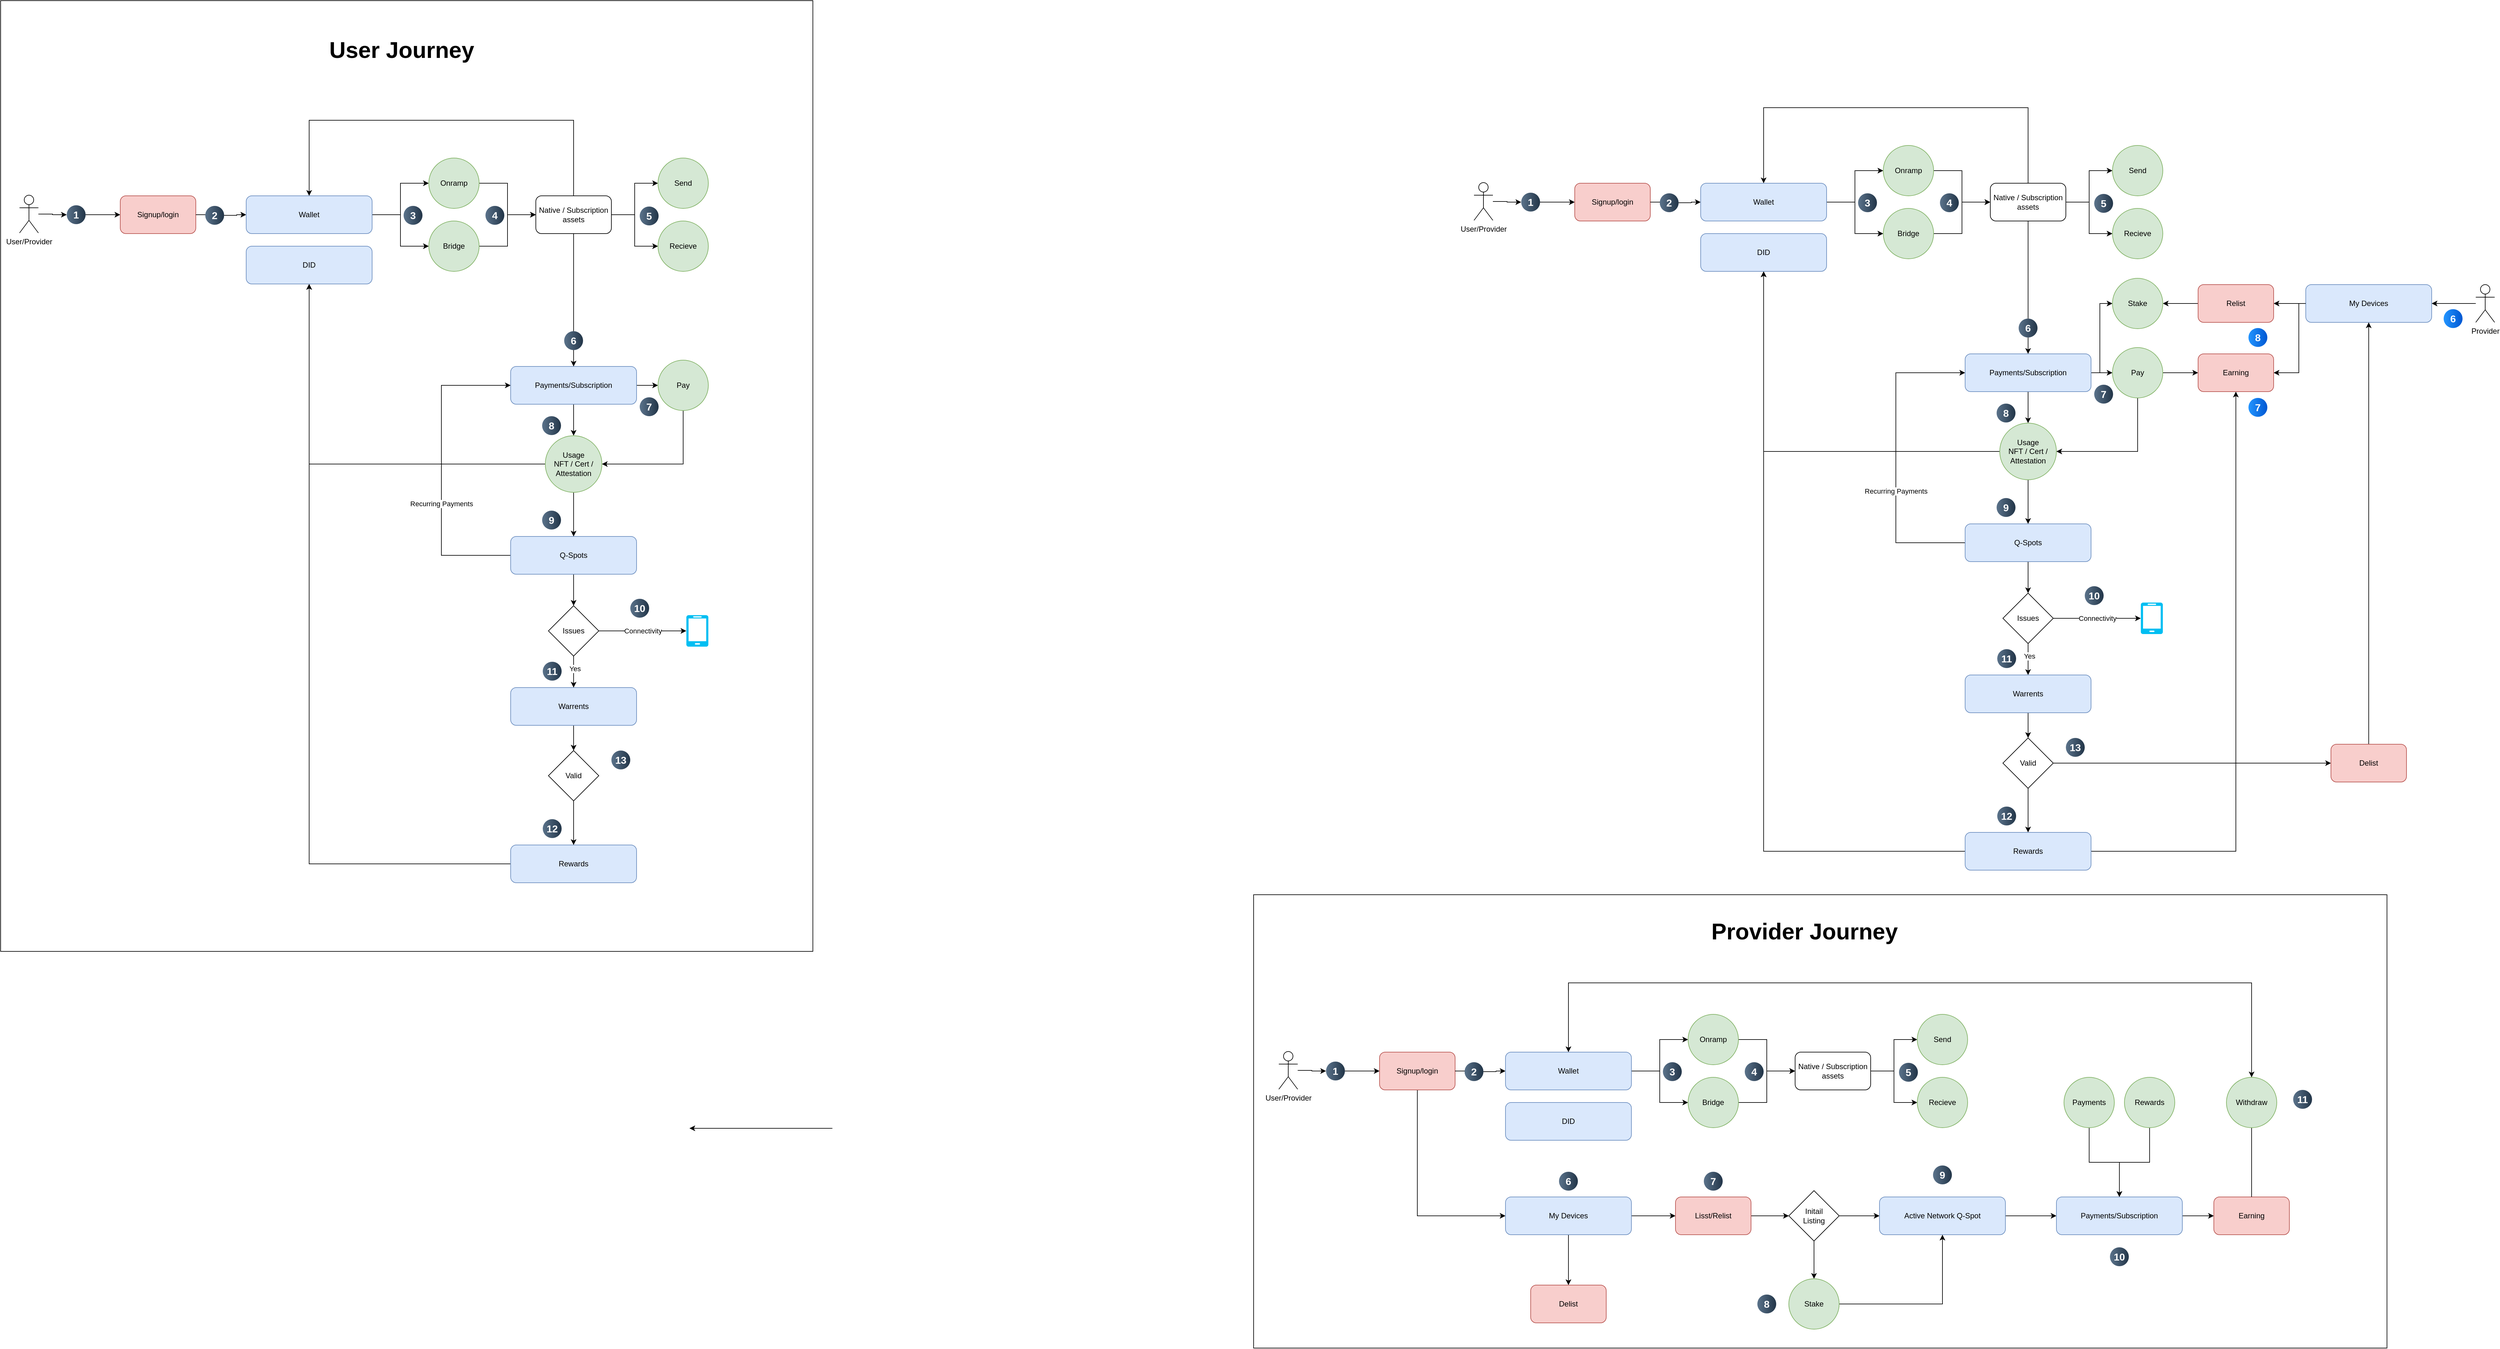 <mxfile version="26.0.2">
  <diagram name="Page-1" id="SBFZ99m77JHKjxJjiRP0">
    <mxGraphModel dx="4097" dy="1920" grid="1" gridSize="10" guides="1" tooltips="1" connect="1" arrows="1" fold="1" page="1" pageScale="1" pageWidth="850" pageHeight="1100" math="0" shadow="0">
      <root>
        <mxCell id="0" />
        <mxCell id="1" parent="0" />
        <mxCell id="8dTDUSrH829Y-WECvbkg-270" value="" style="rounded=0;whiteSpace=wrap;html=1;" vertex="1" parent="1">
          <mxGeometry x="1990" y="1430" width="1800" height="720" as="geometry" />
        </mxCell>
        <mxCell id="M_gnL3viA9wApIf26CQV-90" value="" style="rounded=0;whiteSpace=wrap;html=1;" parent="1" vertex="1">
          <mxGeometry y="10" width="1290" height="1510" as="geometry" />
        </mxCell>
        <mxCell id="M_gnL3viA9wApIf26CQV-3" value="" style="edgeStyle=orthogonalEdgeStyle;rounded=0;orthogonalLoop=1;jettySize=auto;html=1;" parent="1" source="M_gnL3viA9wApIf26CQV-69" target="M_gnL3viA9wApIf26CQV-2" edge="1">
          <mxGeometry relative="1" as="geometry" />
        </mxCell>
        <mxCell id="M_gnL3viA9wApIf26CQV-1" value="User/Provider" style="shape=umlActor;verticalLabelPosition=bottom;verticalAlign=top;html=1;outlineConnect=0;" parent="1" vertex="1">
          <mxGeometry x="30" y="319" width="30" height="60" as="geometry" />
        </mxCell>
        <mxCell id="M_gnL3viA9wApIf26CQV-9" value="" style="edgeStyle=orthogonalEdgeStyle;rounded=0;orthogonalLoop=1;jettySize=auto;html=1;" parent="1" source="M_gnL3viA9wApIf26CQV-71" target="M_gnL3viA9wApIf26CQV-4" edge="1">
          <mxGeometry relative="1" as="geometry" />
        </mxCell>
        <mxCell id="M_gnL3viA9wApIf26CQV-2" value="Signup/login" style="rounded=1;whiteSpace=wrap;html=1;fillColor=#f8cecc;strokeColor=#b85450;" parent="1" vertex="1">
          <mxGeometry x="190" y="320" width="120" height="60" as="geometry" />
        </mxCell>
        <mxCell id="M_gnL3viA9wApIf26CQV-13" style="edgeStyle=orthogonalEdgeStyle;rounded=0;orthogonalLoop=1;jettySize=auto;html=1;" parent="1" source="M_gnL3viA9wApIf26CQV-4" target="M_gnL3viA9wApIf26CQV-11" edge="1">
          <mxGeometry relative="1" as="geometry" />
        </mxCell>
        <mxCell id="M_gnL3viA9wApIf26CQV-14" style="edgeStyle=orthogonalEdgeStyle;rounded=0;orthogonalLoop=1;jettySize=auto;html=1;" parent="1" source="M_gnL3viA9wApIf26CQV-4" target="M_gnL3viA9wApIf26CQV-12" edge="1">
          <mxGeometry relative="1" as="geometry" />
        </mxCell>
        <mxCell id="M_gnL3viA9wApIf26CQV-4" value="Wallet" style="rounded=1;whiteSpace=wrap;html=1;fillColor=#dae8fc;strokeColor=#6c8ebf;" parent="1" vertex="1">
          <mxGeometry x="390" y="320" width="200" height="60" as="geometry" />
        </mxCell>
        <mxCell id="M_gnL3viA9wApIf26CQV-32" value="" style="edgeStyle=orthogonalEdgeStyle;rounded=0;orthogonalLoop=1;jettySize=auto;html=1;" parent="1" source="M_gnL3viA9wApIf26CQV-5" target="M_gnL3viA9wApIf26CQV-31" edge="1">
          <mxGeometry relative="1" as="geometry" />
        </mxCell>
        <mxCell id="M_gnL3viA9wApIf26CQV-38" value="" style="edgeStyle=orthogonalEdgeStyle;rounded=0;orthogonalLoop=1;jettySize=auto;html=1;" parent="1" source="M_gnL3viA9wApIf26CQV-5" target="M_gnL3viA9wApIf26CQV-37" edge="1">
          <mxGeometry relative="1" as="geometry" />
        </mxCell>
        <mxCell id="M_gnL3viA9wApIf26CQV-5" value="Payments/Subscription" style="rounded=1;whiteSpace=wrap;html=1;fillColor=#dae8fc;strokeColor=#6c8ebf;" parent="1" vertex="1">
          <mxGeometry x="810" y="591" width="200" height="60" as="geometry" />
        </mxCell>
        <mxCell id="M_gnL3viA9wApIf26CQV-48" value="" style="edgeStyle=orthogonalEdgeStyle;rounded=0;orthogonalLoop=1;jettySize=auto;html=1;" parent="1" source="M_gnL3viA9wApIf26CQV-6" target="M_gnL3viA9wApIf26CQV-47" edge="1">
          <mxGeometry relative="1" as="geometry" />
        </mxCell>
        <mxCell id="M_gnL3viA9wApIf26CQV-6" value="Warrents" style="rounded=1;whiteSpace=wrap;html=1;fillColor=#dae8fc;strokeColor=#6c8ebf;" parent="1" vertex="1">
          <mxGeometry x="810" y="1101" width="200" height="60" as="geometry" />
        </mxCell>
        <mxCell id="M_gnL3viA9wApIf26CQV-50" style="edgeStyle=orthogonalEdgeStyle;rounded=0;orthogonalLoop=1;jettySize=auto;html=1;entryX=0.5;entryY=1;entryDx=0;entryDy=0;" parent="1" source="M_gnL3viA9wApIf26CQV-7" target="M_gnL3viA9wApIf26CQV-35" edge="1">
          <mxGeometry relative="1" as="geometry">
            <mxPoint x="490" y="581" as="targetPoint" />
          </mxGeometry>
        </mxCell>
        <mxCell id="M_gnL3viA9wApIf26CQV-7" value="Rewards" style="rounded=1;whiteSpace=wrap;html=1;fillColor=#dae8fc;strokeColor=#6c8ebf;" parent="1" vertex="1">
          <mxGeometry x="810" y="1351" width="200" height="60" as="geometry" />
        </mxCell>
        <mxCell id="M_gnL3viA9wApIf26CQV-16" style="edgeStyle=orthogonalEdgeStyle;rounded=0;orthogonalLoop=1;jettySize=auto;html=1;" parent="1" source="M_gnL3viA9wApIf26CQV-11" target="M_gnL3viA9wApIf26CQV-15" edge="1">
          <mxGeometry relative="1" as="geometry" />
        </mxCell>
        <mxCell id="M_gnL3viA9wApIf26CQV-11" value="Onramp" style="ellipse;whiteSpace=wrap;html=1;aspect=fixed;fillColor=#d5e8d4;strokeColor=#82b366;" parent="1" vertex="1">
          <mxGeometry x="680" y="260" width="80" height="80" as="geometry" />
        </mxCell>
        <mxCell id="M_gnL3viA9wApIf26CQV-17" style="edgeStyle=orthogonalEdgeStyle;rounded=0;orthogonalLoop=1;jettySize=auto;html=1;" parent="1" source="M_gnL3viA9wApIf26CQV-12" target="M_gnL3viA9wApIf26CQV-15" edge="1">
          <mxGeometry relative="1" as="geometry" />
        </mxCell>
        <mxCell id="M_gnL3viA9wApIf26CQV-12" value="Bridge" style="ellipse;whiteSpace=wrap;html=1;aspect=fixed;fillColor=#d5e8d4;strokeColor=#82b366;" parent="1" vertex="1">
          <mxGeometry x="680" y="360" width="80" height="80" as="geometry" />
        </mxCell>
        <mxCell id="M_gnL3viA9wApIf26CQV-22" style="edgeStyle=orthogonalEdgeStyle;rounded=0;orthogonalLoop=1;jettySize=auto;html=1;entryX=0.5;entryY=0;entryDx=0;entryDy=0;" parent="1" source="M_gnL3viA9wApIf26CQV-15" target="M_gnL3viA9wApIf26CQV-4" edge="1">
          <mxGeometry relative="1" as="geometry">
            <Array as="points">
              <mxPoint x="910" y="200" />
              <mxPoint x="490" y="200" />
            </Array>
          </mxGeometry>
        </mxCell>
        <mxCell id="M_gnL3viA9wApIf26CQV-27" style="edgeStyle=orthogonalEdgeStyle;rounded=0;orthogonalLoop=1;jettySize=auto;html=1;" parent="1" source="M_gnL3viA9wApIf26CQV-15" target="M_gnL3viA9wApIf26CQV-23" edge="1">
          <mxGeometry relative="1" as="geometry" />
        </mxCell>
        <mxCell id="M_gnL3viA9wApIf26CQV-28" style="edgeStyle=orthogonalEdgeStyle;rounded=0;orthogonalLoop=1;jettySize=auto;html=1;" parent="1" source="M_gnL3viA9wApIf26CQV-15" target="M_gnL3viA9wApIf26CQV-24" edge="1">
          <mxGeometry relative="1" as="geometry" />
        </mxCell>
        <mxCell id="M_gnL3viA9wApIf26CQV-29" style="edgeStyle=orthogonalEdgeStyle;rounded=0;orthogonalLoop=1;jettySize=auto;html=1;" parent="1" source="M_gnL3viA9wApIf26CQV-15" target="M_gnL3viA9wApIf26CQV-5" edge="1">
          <mxGeometry relative="1" as="geometry" />
        </mxCell>
        <mxCell id="M_gnL3viA9wApIf26CQV-15" value="Native / Subscription assets" style="rounded=1;whiteSpace=wrap;html=1;" parent="1" vertex="1">
          <mxGeometry x="850" y="320" width="120" height="60" as="geometry" />
        </mxCell>
        <mxCell id="M_gnL3viA9wApIf26CQV-23" value="Send" style="ellipse;whiteSpace=wrap;html=1;aspect=fixed;fillColor=#d5e8d4;strokeColor=#82b366;" parent="1" vertex="1">
          <mxGeometry x="1044" y="260" width="80" height="80" as="geometry" />
        </mxCell>
        <mxCell id="M_gnL3viA9wApIf26CQV-24" value="Recieve" style="ellipse;whiteSpace=wrap;html=1;aspect=fixed;fillColor=#d5e8d4;strokeColor=#82b366;" parent="1" vertex="1">
          <mxGeometry x="1044" y="360" width="80" height="80" as="geometry" />
        </mxCell>
        <mxCell id="M_gnL3viA9wApIf26CQV-41" value="" style="edgeStyle=orthogonalEdgeStyle;rounded=0;orthogonalLoop=1;jettySize=auto;html=1;" parent="1" source="M_gnL3viA9wApIf26CQV-30" target="M_gnL3viA9wApIf26CQV-40" edge="1">
          <mxGeometry relative="1" as="geometry" />
        </mxCell>
        <mxCell id="8dTDUSrH829Y-WECvbkg-1" style="edgeStyle=orthogonalEdgeStyle;rounded=0;orthogonalLoop=1;jettySize=auto;html=1;entryX=0;entryY=0.5;entryDx=0;entryDy=0;" edge="1" parent="1" source="M_gnL3viA9wApIf26CQV-30" target="M_gnL3viA9wApIf26CQV-5">
          <mxGeometry relative="1" as="geometry">
            <Array as="points">
              <mxPoint x="700" y="891" />
              <mxPoint x="700" y="621" />
            </Array>
          </mxGeometry>
        </mxCell>
        <mxCell id="8dTDUSrH829Y-WECvbkg-2" value="Recurring Payments" style="edgeLabel;html=1;align=center;verticalAlign=middle;resizable=0;points=[];" vertex="1" connectable="0" parent="8dTDUSrH829Y-WECvbkg-1">
          <mxGeometry x="-0.212" relative="1" as="geometry">
            <mxPoint y="1" as="offset" />
          </mxGeometry>
        </mxCell>
        <mxCell id="M_gnL3viA9wApIf26CQV-30" value="Q-Spots" style="rounded=1;whiteSpace=wrap;html=1;fillColor=#dae8fc;strokeColor=#6c8ebf;" parent="1" vertex="1">
          <mxGeometry x="810" y="861" width="200" height="60" as="geometry" />
        </mxCell>
        <mxCell id="M_gnL3viA9wApIf26CQV-33" value="" style="edgeStyle=orthogonalEdgeStyle;rounded=0;orthogonalLoop=1;jettySize=auto;html=1;" parent="1" source="M_gnL3viA9wApIf26CQV-31" target="M_gnL3viA9wApIf26CQV-30" edge="1">
          <mxGeometry relative="1" as="geometry" />
        </mxCell>
        <mxCell id="M_gnL3viA9wApIf26CQV-36" style="edgeStyle=orthogonalEdgeStyle;rounded=0;orthogonalLoop=1;jettySize=auto;html=1;entryX=0.5;entryY=1;entryDx=0;entryDy=0;" parent="1" source="M_gnL3viA9wApIf26CQV-31" target="M_gnL3viA9wApIf26CQV-35" edge="1">
          <mxGeometry relative="1" as="geometry">
            <mxPoint x="490" y="581" as="targetPoint" />
          </mxGeometry>
        </mxCell>
        <mxCell id="M_gnL3viA9wApIf26CQV-31" value="Usage&lt;br&gt;NFT / Cert / Attestation" style="ellipse;whiteSpace=wrap;html=1;aspect=fixed;fillColor=#d5e8d4;strokeColor=#82b366;" parent="1" vertex="1">
          <mxGeometry x="865" y="701" width="90" height="90" as="geometry" />
        </mxCell>
        <mxCell id="M_gnL3viA9wApIf26CQV-35" value="DID" style="rounded=1;whiteSpace=wrap;html=1;fillColor=#dae8fc;strokeColor=#6c8ebf;" parent="1" vertex="1">
          <mxGeometry x="390" y="400" width="200" height="60" as="geometry" />
        </mxCell>
        <mxCell id="M_gnL3viA9wApIf26CQV-39" style="edgeStyle=orthogonalEdgeStyle;rounded=0;orthogonalLoop=1;jettySize=auto;html=1;entryX=1;entryY=0.5;entryDx=0;entryDy=0;" parent="1" source="M_gnL3viA9wApIf26CQV-37" target="M_gnL3viA9wApIf26CQV-31" edge="1">
          <mxGeometry relative="1" as="geometry">
            <Array as="points">
              <mxPoint x="1084" y="746" />
            </Array>
          </mxGeometry>
        </mxCell>
        <mxCell id="M_gnL3viA9wApIf26CQV-37" value="Pay" style="ellipse;whiteSpace=wrap;html=1;aspect=fixed;fillColor=#d5e8d4;strokeColor=#82b366;" parent="1" vertex="1">
          <mxGeometry x="1044" y="581" width="80" height="80" as="geometry" />
        </mxCell>
        <mxCell id="M_gnL3viA9wApIf26CQV-42" value="" style="edgeStyle=orthogonalEdgeStyle;rounded=0;orthogonalLoop=1;jettySize=auto;html=1;" parent="1" source="M_gnL3viA9wApIf26CQV-40" target="M_gnL3viA9wApIf26CQV-6" edge="1">
          <mxGeometry relative="1" as="geometry" />
        </mxCell>
        <mxCell id="M_gnL3viA9wApIf26CQV-46" value="Yes" style="edgeLabel;html=1;align=center;verticalAlign=middle;resizable=0;points=[];" parent="M_gnL3viA9wApIf26CQV-42" vertex="1" connectable="0">
          <mxGeometry x="-0.2" y="2" relative="1" as="geometry">
            <mxPoint as="offset" />
          </mxGeometry>
        </mxCell>
        <mxCell id="M_gnL3viA9wApIf26CQV-44" value="" style="edgeStyle=orthogonalEdgeStyle;rounded=0;orthogonalLoop=1;jettySize=auto;html=1;" parent="1" source="M_gnL3viA9wApIf26CQV-40" target="M_gnL3viA9wApIf26CQV-43" edge="1">
          <mxGeometry relative="1" as="geometry" />
        </mxCell>
        <mxCell id="M_gnL3viA9wApIf26CQV-45" value="Connectivity" style="edgeLabel;html=1;align=center;verticalAlign=middle;resizable=0;points=[];" parent="M_gnL3viA9wApIf26CQV-44" vertex="1" connectable="0">
          <mxGeometry x="-0.597" y="-1" relative="1" as="geometry">
            <mxPoint x="42" y="-1" as="offset" />
          </mxGeometry>
        </mxCell>
        <mxCell id="M_gnL3viA9wApIf26CQV-40" value="Issues" style="rhombus;whiteSpace=wrap;html=1;" parent="1" vertex="1">
          <mxGeometry x="870" y="971" width="80" height="80" as="geometry" />
        </mxCell>
        <mxCell id="M_gnL3viA9wApIf26CQV-43" value="" style="verticalLabelPosition=bottom;html=1;verticalAlign=top;align=center;strokeColor=none;fillColor=#00BEF2;shape=mxgraph.azure.mobile;pointerEvents=1;" parent="1" vertex="1">
          <mxGeometry x="1089" y="986" width="35" height="50" as="geometry" />
        </mxCell>
        <mxCell id="M_gnL3viA9wApIf26CQV-49" value="" style="edgeStyle=orthogonalEdgeStyle;rounded=0;orthogonalLoop=1;jettySize=auto;html=1;" parent="1" source="M_gnL3viA9wApIf26CQV-47" target="M_gnL3viA9wApIf26CQV-7" edge="1">
          <mxGeometry relative="1" as="geometry" />
        </mxCell>
        <mxCell id="M_gnL3viA9wApIf26CQV-47" value="Valid" style="rhombus;whiteSpace=wrap;html=1;" parent="1" vertex="1">
          <mxGeometry x="870" y="1201" width="80" height="80" as="geometry" />
        </mxCell>
        <mxCell id="M_gnL3viA9wApIf26CQV-68" value="" style="edgeStyle=orthogonalEdgeStyle;rounded=0;orthogonalLoop=1;jettySize=auto;html=1;" parent="1" source="M_gnL3viA9wApIf26CQV-1" target="M_gnL3viA9wApIf26CQV-69" edge="1">
          <mxGeometry relative="1" as="geometry">
            <mxPoint x="60" y="350" as="sourcePoint" />
            <mxPoint x="190" y="350" as="targetPoint" />
          </mxGeometry>
        </mxCell>
        <mxCell id="M_gnL3viA9wApIf26CQV-69" value="1" style="ellipse;whiteSpace=wrap;html=1;aspect=fixed;rotation=0;gradientColor=#223548;strokeColor=none;gradientDirection=east;fillColor=#5b738b;rounded=0;pointerEvents=0;fontFamily=Helvetica;fontSize=16;fontColor=#FFFFFF;spacingTop=4;spacingBottom=4;spacingLeft=4;spacingRight=4;points=[];fontStyle=1" parent="1" vertex="1">
          <mxGeometry x="105" y="335" width="30" height="30" as="geometry" />
        </mxCell>
        <mxCell id="M_gnL3viA9wApIf26CQV-70" value="" style="edgeStyle=orthogonalEdgeStyle;rounded=0;orthogonalLoop=1;jettySize=auto;html=1;" parent="1" source="M_gnL3viA9wApIf26CQV-2" target="M_gnL3viA9wApIf26CQV-71" edge="1">
          <mxGeometry relative="1" as="geometry">
            <mxPoint x="310" y="350" as="sourcePoint" />
            <mxPoint x="390" y="350" as="targetPoint" />
          </mxGeometry>
        </mxCell>
        <mxCell id="M_gnL3viA9wApIf26CQV-71" value="2" style="ellipse;whiteSpace=wrap;html=1;aspect=fixed;rotation=0;gradientColor=#223548;strokeColor=none;gradientDirection=east;fillColor=#5b738b;rounded=0;pointerEvents=0;fontFamily=Helvetica;fontSize=16;fontColor=#FFFFFF;spacingTop=4;spacingBottom=4;spacingLeft=4;spacingRight=4;points=[];fontStyle=1" parent="1" vertex="1">
          <mxGeometry x="325" y="336" width="30" height="30" as="geometry" />
        </mxCell>
        <mxCell id="M_gnL3viA9wApIf26CQV-74" value="3" style="ellipse;whiteSpace=wrap;html=1;aspect=fixed;rotation=0;gradientColor=#223548;strokeColor=none;gradientDirection=east;fillColor=#5b738b;rounded=0;pointerEvents=0;fontFamily=Helvetica;fontSize=16;fontColor=#FFFFFF;spacingTop=4;spacingBottom=4;spacingLeft=4;spacingRight=4;points=[];fontStyle=1" parent="1" vertex="1">
          <mxGeometry x="640" y="336" width="30" height="30" as="geometry" />
        </mxCell>
        <mxCell id="M_gnL3viA9wApIf26CQV-75" value="4" style="ellipse;whiteSpace=wrap;html=1;aspect=fixed;rotation=0;gradientColor=#223548;strokeColor=none;gradientDirection=east;fillColor=#5b738b;rounded=0;pointerEvents=0;fontFamily=Helvetica;fontSize=16;fontColor=#FFFFFF;spacingTop=4;spacingBottom=4;spacingLeft=4;spacingRight=4;points=[];fontStyle=1" parent="1" vertex="1">
          <mxGeometry x="770" y="336" width="30" height="30" as="geometry" />
        </mxCell>
        <mxCell id="M_gnL3viA9wApIf26CQV-76" value="5" style="ellipse;whiteSpace=wrap;html=1;aspect=fixed;rotation=0;gradientColor=#223548;strokeColor=none;gradientDirection=east;fillColor=#5b738b;rounded=0;pointerEvents=0;fontFamily=Helvetica;fontSize=16;fontColor=#FFFFFF;spacingTop=4;spacingBottom=4;spacingLeft=4;spacingRight=4;points=[];fontStyle=1" parent="1" vertex="1">
          <mxGeometry x="1015" y="337" width="30" height="30" as="geometry" />
        </mxCell>
        <mxCell id="M_gnL3viA9wApIf26CQV-77" value="6" style="ellipse;whiteSpace=wrap;html=1;aspect=fixed;rotation=0;gradientColor=#223548;strokeColor=none;gradientDirection=east;fillColor=#5b738b;rounded=0;pointerEvents=0;fontFamily=Helvetica;fontSize=16;fontColor=#FFFFFF;spacingTop=4;spacingBottom=4;spacingLeft=4;spacingRight=4;points=[];fontStyle=1;align=center;verticalAlign=middle;" parent="1" vertex="1">
          <mxGeometry x="895" y="535" width="30" height="30" as="geometry" />
        </mxCell>
        <mxCell id="M_gnL3viA9wApIf26CQV-78" value="7" style="ellipse;whiteSpace=wrap;html=1;aspect=fixed;rotation=0;gradientColor=#223548;strokeColor=none;gradientDirection=east;fillColor=#5b738b;rounded=0;pointerEvents=0;fontFamily=Helvetica;fontSize=16;fontColor=#FFFFFF;spacingTop=4;spacingBottom=4;spacingLeft=4;spacingRight=4;points=[];fontStyle=1" parent="1" vertex="1">
          <mxGeometry x="1015" y="640" width="30" height="30" as="geometry" />
        </mxCell>
        <mxCell id="M_gnL3viA9wApIf26CQV-79" value="8" style="ellipse;whiteSpace=wrap;html=1;aspect=fixed;rotation=0;gradientColor=#223548;strokeColor=none;gradientDirection=east;fillColor=#5b738b;rounded=0;pointerEvents=0;fontFamily=Helvetica;fontSize=16;fontColor=#FFFFFF;spacingTop=4;spacingBottom=4;spacingLeft=4;spacingRight=4;points=[];fontStyle=1" parent="1" vertex="1">
          <mxGeometry x="860" y="670" width="30" height="30" as="geometry" />
        </mxCell>
        <mxCell id="M_gnL3viA9wApIf26CQV-80" value="9" style="ellipse;whiteSpace=wrap;html=1;aspect=fixed;rotation=0;gradientColor=#223548;strokeColor=none;gradientDirection=east;fillColor=#5b738b;rounded=0;pointerEvents=0;fontFamily=Helvetica;fontSize=16;fontColor=#FFFFFF;spacingTop=4;spacingBottom=4;spacingLeft=4;spacingRight=4;points=[];fontStyle=1" parent="1" vertex="1">
          <mxGeometry x="860" y="820" width="30" height="30" as="geometry" />
        </mxCell>
        <mxCell id="M_gnL3viA9wApIf26CQV-81" value="10" style="ellipse;whiteSpace=wrap;html=1;aspect=fixed;rotation=0;gradientColor=#223548;strokeColor=none;gradientDirection=east;fillColor=#5b738b;rounded=0;pointerEvents=0;fontFamily=Helvetica;fontSize=16;fontColor=#FFFFFF;spacingTop=4;spacingBottom=4;spacingLeft=4;spacingRight=4;points=[];fontStyle=1" parent="1" vertex="1">
          <mxGeometry x="1000" y="960" width="30" height="30" as="geometry" />
        </mxCell>
        <mxCell id="M_gnL3viA9wApIf26CQV-82" value="11" style="ellipse;whiteSpace=wrap;html=1;aspect=fixed;rotation=0;gradientColor=#223548;strokeColor=none;gradientDirection=east;fillColor=#5b738b;rounded=0;pointerEvents=0;fontFamily=Helvetica;fontSize=16;fontColor=#FFFFFF;spacingTop=4;spacingBottom=4;spacingLeft=4;spacingRight=4;points=[];fontStyle=1" parent="1" vertex="1">
          <mxGeometry x="861" y="1060" width="30" height="30" as="geometry" />
        </mxCell>
        <mxCell id="M_gnL3viA9wApIf26CQV-83" value="12" style="ellipse;whiteSpace=wrap;html=1;aspect=fixed;rotation=0;gradientColor=#223548;strokeColor=none;gradientDirection=east;fillColor=#5b738b;rounded=0;pointerEvents=0;fontFamily=Helvetica;fontSize=16;fontColor=#FFFFFF;spacingTop=4;spacingBottom=4;spacingLeft=4;spacingRight=4;points=[];fontStyle=1" parent="1" vertex="1">
          <mxGeometry x="861" y="1310" width="30" height="30" as="geometry" />
        </mxCell>
        <mxCell id="M_gnL3viA9wApIf26CQV-84" value="13" style="ellipse;whiteSpace=wrap;html=1;aspect=fixed;rotation=0;gradientColor=#223548;strokeColor=none;gradientDirection=east;fillColor=#5b738b;rounded=0;pointerEvents=0;fontFamily=Helvetica;fontSize=16;fontColor=#FFFFFF;spacingTop=4;spacingBottom=4;spacingLeft=4;spacingRight=4;points=[];fontStyle=1" parent="1" vertex="1">
          <mxGeometry x="970" y="1201" width="30" height="30" as="geometry" />
        </mxCell>
        <mxCell id="8dTDUSrH829Y-WECvbkg-6" value="" style="edgeStyle=orthogonalEdgeStyle;rounded=0;orthogonalLoop=1;jettySize=auto;html=1;" edge="1" parent="1" source="8dTDUSrH829Y-WECvbkg-63" target="8dTDUSrH829Y-WECvbkg-9">
          <mxGeometry relative="1" as="geometry" />
        </mxCell>
        <mxCell id="8dTDUSrH829Y-WECvbkg-7" value="User/Provider" style="shape=umlActor;verticalLabelPosition=bottom;verticalAlign=top;html=1;outlineConnect=0;" vertex="1" parent="1">
          <mxGeometry x="2030" y="1679" width="30" height="60" as="geometry" />
        </mxCell>
        <mxCell id="8dTDUSrH829Y-WECvbkg-8" value="" style="edgeStyle=orthogonalEdgeStyle;rounded=0;orthogonalLoop=1;jettySize=auto;html=1;" edge="1" parent="1" source="8dTDUSrH829Y-WECvbkg-65" target="8dTDUSrH829Y-WECvbkg-12">
          <mxGeometry relative="1" as="geometry" />
        </mxCell>
        <mxCell id="8dTDUSrH829Y-WECvbkg-81" style="edgeStyle=orthogonalEdgeStyle;rounded=0;orthogonalLoop=1;jettySize=auto;html=1;entryX=0;entryY=0.5;entryDx=0;entryDy=0;" edge="1" parent="1" source="8dTDUSrH829Y-WECvbkg-9" target="8dTDUSrH829Y-WECvbkg-80">
          <mxGeometry relative="1" as="geometry">
            <Array as="points">
              <mxPoint x="2250" y="1940" />
            </Array>
          </mxGeometry>
        </mxCell>
        <mxCell id="8dTDUSrH829Y-WECvbkg-9" value="Signup/login" style="rounded=1;whiteSpace=wrap;html=1;fillColor=#f8cecc;strokeColor=#b85450;" vertex="1" parent="1">
          <mxGeometry x="2190" y="1680" width="120" height="60" as="geometry" />
        </mxCell>
        <mxCell id="8dTDUSrH829Y-WECvbkg-10" style="edgeStyle=orthogonalEdgeStyle;rounded=0;orthogonalLoop=1;jettySize=auto;html=1;" edge="1" parent="1" source="8dTDUSrH829Y-WECvbkg-12" target="8dTDUSrH829Y-WECvbkg-26">
          <mxGeometry relative="1" as="geometry" />
        </mxCell>
        <mxCell id="8dTDUSrH829Y-WECvbkg-11" style="edgeStyle=orthogonalEdgeStyle;rounded=0;orthogonalLoop=1;jettySize=auto;html=1;" edge="1" parent="1" source="8dTDUSrH829Y-WECvbkg-12" target="8dTDUSrH829Y-WECvbkg-28">
          <mxGeometry relative="1" as="geometry" />
        </mxCell>
        <mxCell id="8dTDUSrH829Y-WECvbkg-12" value="Wallet" style="rounded=1;whiteSpace=wrap;html=1;fillColor=#dae8fc;strokeColor=#6c8ebf;" vertex="1" parent="1">
          <mxGeometry x="2390" y="1680" width="200" height="60" as="geometry" />
        </mxCell>
        <mxCell id="8dTDUSrH829Y-WECvbkg-14" value="" style="edgeStyle=orthogonalEdgeStyle;rounded=0;orthogonalLoop=1;jettySize=auto;html=1;" edge="1" parent="1" source="8dTDUSrH829Y-WECvbkg-16">
          <mxGeometry relative="1" as="geometry">
            <mxPoint x="1014" y="1911" as="targetPoint" />
          </mxGeometry>
        </mxCell>
        <mxCell id="8dTDUSrH829Y-WECvbkg-15" style="edgeStyle=orthogonalEdgeStyle;rounded=0;orthogonalLoop=1;jettySize=auto;html=1;entryX=0;entryY=0.5;entryDx=0;entryDy=0;" edge="1" parent="1" source="8dTDUSrH829Y-WECvbkg-16">
          <mxGeometry relative="1" as="geometry">
            <Array as="points">
              <mxPoint x="994" y="1911" />
              <mxPoint x="994" y="1801" />
            </Array>
            <mxPoint x="1014" y="1801" as="targetPoint" />
          </mxGeometry>
        </mxCell>
        <mxCell id="8dTDUSrH829Y-WECvbkg-22" style="edgeStyle=orthogonalEdgeStyle;rounded=0;orthogonalLoop=1;jettySize=auto;html=1;entryX=1;entryY=0.5;entryDx=0;entryDy=0;" edge="1" parent="1" target="8dTDUSrH829Y-WECvbkg-56">
          <mxGeometry relative="1" as="geometry">
            <mxPoint x="1150" y="1801" as="sourcePoint" />
          </mxGeometry>
        </mxCell>
        <mxCell id="8dTDUSrH829Y-WECvbkg-23" style="edgeStyle=orthogonalEdgeStyle;rounded=0;orthogonalLoop=1;jettySize=auto;html=1;entryX=1;entryY=0.5;entryDx=0;entryDy=0;" edge="1" parent="1" target="8dTDUSrH829Y-WECvbkg-61">
          <mxGeometry relative="1" as="geometry">
            <Array as="points">
              <mxPoint x="1310" y="1801" />
              <mxPoint x="1310" y="1911" />
            </Array>
            <mxPoint x="1321" y="1801" as="sourcePoint" />
          </mxGeometry>
        </mxCell>
        <mxCell id="8dTDUSrH829Y-WECvbkg-25" style="edgeStyle=orthogonalEdgeStyle;rounded=0;orthogonalLoop=1;jettySize=auto;html=1;" edge="1" parent="1" source="8dTDUSrH829Y-WECvbkg-26" target="8dTDUSrH829Y-WECvbkg-33">
          <mxGeometry relative="1" as="geometry" />
        </mxCell>
        <mxCell id="8dTDUSrH829Y-WECvbkg-26" value="Onramp" style="ellipse;whiteSpace=wrap;html=1;aspect=fixed;fillColor=#d5e8d4;strokeColor=#82b366;" vertex="1" parent="1">
          <mxGeometry x="2680" y="1620" width="80" height="80" as="geometry" />
        </mxCell>
        <mxCell id="8dTDUSrH829Y-WECvbkg-27" style="edgeStyle=orthogonalEdgeStyle;rounded=0;orthogonalLoop=1;jettySize=auto;html=1;" edge="1" parent="1" source="8dTDUSrH829Y-WECvbkg-28" target="8dTDUSrH829Y-WECvbkg-33">
          <mxGeometry relative="1" as="geometry" />
        </mxCell>
        <mxCell id="8dTDUSrH829Y-WECvbkg-28" value="Bridge" style="ellipse;whiteSpace=wrap;html=1;aspect=fixed;fillColor=#d5e8d4;strokeColor=#82b366;" vertex="1" parent="1">
          <mxGeometry x="2680" y="1720" width="80" height="80" as="geometry" />
        </mxCell>
        <mxCell id="8dTDUSrH829Y-WECvbkg-30" style="edgeStyle=orthogonalEdgeStyle;rounded=0;orthogonalLoop=1;jettySize=auto;html=1;" edge="1" parent="1" source="8dTDUSrH829Y-WECvbkg-33" target="8dTDUSrH829Y-WECvbkg-34">
          <mxGeometry relative="1" as="geometry" />
        </mxCell>
        <mxCell id="8dTDUSrH829Y-WECvbkg-31" style="edgeStyle=orthogonalEdgeStyle;rounded=0;orthogonalLoop=1;jettySize=auto;html=1;" edge="1" parent="1" source="8dTDUSrH829Y-WECvbkg-33" target="8dTDUSrH829Y-WECvbkg-35">
          <mxGeometry relative="1" as="geometry" />
        </mxCell>
        <mxCell id="8dTDUSrH829Y-WECvbkg-33" value="Native / Subscription assets" style="rounded=1;whiteSpace=wrap;html=1;" vertex="1" parent="1">
          <mxGeometry x="2850" y="1680" width="120" height="60" as="geometry" />
        </mxCell>
        <mxCell id="8dTDUSrH829Y-WECvbkg-34" value="Send" style="ellipse;whiteSpace=wrap;html=1;aspect=fixed;fillColor=#d5e8d4;strokeColor=#82b366;" vertex="1" parent="1">
          <mxGeometry x="3044" y="1620" width="80" height="80" as="geometry" />
        </mxCell>
        <mxCell id="8dTDUSrH829Y-WECvbkg-35" value="Recieve" style="ellipse;whiteSpace=wrap;html=1;aspect=fixed;fillColor=#d5e8d4;strokeColor=#82b366;" vertex="1" parent="1">
          <mxGeometry x="3044" y="1720" width="80" height="80" as="geometry" />
        </mxCell>
        <mxCell id="8dTDUSrH829Y-WECvbkg-43" value="DID" style="rounded=1;whiteSpace=wrap;html=1;fillColor=#dae8fc;strokeColor=#6c8ebf;" vertex="1" parent="1">
          <mxGeometry x="2390" y="1760" width="200" height="60" as="geometry" />
        </mxCell>
        <mxCell id="8dTDUSrH829Y-WECvbkg-45" value="" style="edgeStyle=orthogonalEdgeStyle;rounded=0;orthogonalLoop=1;jettySize=auto;html=1;" edge="1" parent="1" source="8dTDUSrH829Y-WECvbkg-46">
          <mxGeometry relative="1" as="geometry">
            <mxPoint x="1150" y="1911" as="targetPoint" />
          </mxGeometry>
        </mxCell>
        <mxCell id="8dTDUSrH829Y-WECvbkg-59" value="" style="edgeStyle=orthogonalEdgeStyle;rounded=0;orthogonalLoop=1;jettySize=auto;html=1;entryX=1;entryY=0.5;entryDx=0;entryDy=0;" edge="1" parent="1" target="8dTDUSrH829Y-WECvbkg-60">
          <mxGeometry relative="1" as="geometry">
            <mxPoint x="1321" y="1801" as="sourcePoint" />
            <mxPoint x="1094" y="1801" as="targetPoint" />
          </mxGeometry>
        </mxCell>
        <mxCell id="8dTDUSrH829Y-WECvbkg-62" value="" style="edgeStyle=orthogonalEdgeStyle;rounded=0;orthogonalLoop=1;jettySize=auto;html=1;" edge="1" parent="1" source="8dTDUSrH829Y-WECvbkg-7" target="8dTDUSrH829Y-WECvbkg-63">
          <mxGeometry relative="1" as="geometry">
            <mxPoint x="2060" y="1710" as="sourcePoint" />
            <mxPoint x="2190" y="1710" as="targetPoint" />
          </mxGeometry>
        </mxCell>
        <mxCell id="8dTDUSrH829Y-WECvbkg-63" value="1" style="ellipse;whiteSpace=wrap;html=1;aspect=fixed;rotation=0;gradientColor=#223548;strokeColor=none;gradientDirection=east;fillColor=#5b738b;rounded=0;pointerEvents=0;fontFamily=Helvetica;fontSize=16;fontColor=#FFFFFF;spacingTop=4;spacingBottom=4;spacingLeft=4;spacingRight=4;points=[];fontStyle=1" vertex="1" parent="1">
          <mxGeometry x="2105" y="1695" width="30" height="30" as="geometry" />
        </mxCell>
        <mxCell id="8dTDUSrH829Y-WECvbkg-64" value="" style="edgeStyle=orthogonalEdgeStyle;rounded=0;orthogonalLoop=1;jettySize=auto;html=1;" edge="1" parent="1" source="8dTDUSrH829Y-WECvbkg-9" target="8dTDUSrH829Y-WECvbkg-65">
          <mxGeometry relative="1" as="geometry">
            <mxPoint x="2310" y="1710" as="sourcePoint" />
            <mxPoint x="2390" y="1710" as="targetPoint" />
          </mxGeometry>
        </mxCell>
        <mxCell id="8dTDUSrH829Y-WECvbkg-65" value="2" style="ellipse;whiteSpace=wrap;html=1;aspect=fixed;rotation=0;gradientColor=#223548;strokeColor=none;gradientDirection=east;fillColor=#5b738b;rounded=0;pointerEvents=0;fontFamily=Helvetica;fontSize=16;fontColor=#FFFFFF;spacingTop=4;spacingBottom=4;spacingLeft=4;spacingRight=4;points=[];fontStyle=1" vertex="1" parent="1">
          <mxGeometry x="2325" y="1696" width="30" height="30" as="geometry" />
        </mxCell>
        <mxCell id="8dTDUSrH829Y-WECvbkg-66" value="3" style="ellipse;whiteSpace=wrap;html=1;aspect=fixed;rotation=0;gradientColor=#223548;strokeColor=none;gradientDirection=east;fillColor=#5b738b;rounded=0;pointerEvents=0;fontFamily=Helvetica;fontSize=16;fontColor=#FFFFFF;spacingTop=4;spacingBottom=4;spacingLeft=4;spacingRight=4;points=[];fontStyle=1" vertex="1" parent="1">
          <mxGeometry x="2640" y="1696" width="30" height="30" as="geometry" />
        </mxCell>
        <mxCell id="8dTDUSrH829Y-WECvbkg-67" value="4" style="ellipse;whiteSpace=wrap;html=1;aspect=fixed;rotation=0;gradientColor=#223548;strokeColor=none;gradientDirection=east;fillColor=#5b738b;rounded=0;pointerEvents=0;fontFamily=Helvetica;fontSize=16;fontColor=#FFFFFF;spacingTop=4;spacingBottom=4;spacingLeft=4;spacingRight=4;points=[];fontStyle=1" vertex="1" parent="1">
          <mxGeometry x="2770" y="1696" width="30" height="30" as="geometry" />
        </mxCell>
        <mxCell id="8dTDUSrH829Y-WECvbkg-68" value="5" style="ellipse;whiteSpace=wrap;html=1;aspect=fixed;rotation=0;gradientColor=#223548;strokeColor=none;gradientDirection=east;fillColor=#5b738b;rounded=0;pointerEvents=0;fontFamily=Helvetica;fontSize=16;fontColor=#FFFFFF;spacingTop=4;spacingBottom=4;spacingLeft=4;spacingRight=4;points=[];fontStyle=1" vertex="1" parent="1">
          <mxGeometry x="3015" y="1697" width="30" height="30" as="geometry" />
        </mxCell>
        <mxCell id="8dTDUSrH829Y-WECvbkg-87" value="" style="edgeStyle=orthogonalEdgeStyle;rounded=0;orthogonalLoop=1;jettySize=auto;html=1;" edge="1" parent="1" source="8dTDUSrH829Y-WECvbkg-80" target="8dTDUSrH829Y-WECvbkg-84">
          <mxGeometry relative="1" as="geometry" />
        </mxCell>
        <mxCell id="8dTDUSrH829Y-WECvbkg-104" value="" style="edgeStyle=orthogonalEdgeStyle;rounded=0;orthogonalLoop=1;jettySize=auto;html=1;" edge="1" parent="1" source="8dTDUSrH829Y-WECvbkg-80" target="8dTDUSrH829Y-WECvbkg-103">
          <mxGeometry relative="1" as="geometry" />
        </mxCell>
        <mxCell id="8dTDUSrH829Y-WECvbkg-80" value="My Devices" style="rounded=1;whiteSpace=wrap;html=1;fillColor=#dae8fc;strokeColor=#6c8ebf;" vertex="1" parent="1">
          <mxGeometry x="2390" y="1910" width="200" height="60" as="geometry" />
        </mxCell>
        <mxCell id="8dTDUSrH829Y-WECvbkg-88" value="" style="edgeStyle=orthogonalEdgeStyle;rounded=0;orthogonalLoop=1;jettySize=auto;html=1;" edge="1" parent="1" source="8dTDUSrH829Y-WECvbkg-84" target="8dTDUSrH829Y-WECvbkg-85">
          <mxGeometry relative="1" as="geometry" />
        </mxCell>
        <mxCell id="8dTDUSrH829Y-WECvbkg-84" value="Lisst/Relist" style="rounded=1;whiteSpace=wrap;html=1;fillColor=#f8cecc;strokeColor=#b85450;" vertex="1" parent="1">
          <mxGeometry x="2660" y="1910" width="120" height="60" as="geometry" />
        </mxCell>
        <mxCell id="8dTDUSrH829Y-WECvbkg-89" value="" style="edgeStyle=orthogonalEdgeStyle;rounded=0;orthogonalLoop=1;jettySize=auto;html=1;" edge="1" parent="1" source="8dTDUSrH829Y-WECvbkg-85" target="8dTDUSrH829Y-WECvbkg-86">
          <mxGeometry relative="1" as="geometry" />
        </mxCell>
        <mxCell id="8dTDUSrH829Y-WECvbkg-93" value="" style="edgeStyle=orthogonalEdgeStyle;rounded=0;orthogonalLoop=1;jettySize=auto;html=1;" edge="1" parent="1" source="8dTDUSrH829Y-WECvbkg-85" target="8dTDUSrH829Y-WECvbkg-92">
          <mxGeometry relative="1" as="geometry" />
        </mxCell>
        <mxCell id="8dTDUSrH829Y-WECvbkg-85" value="Initail&lt;div&gt;Listing&lt;/div&gt;" style="rhombus;whiteSpace=wrap;html=1;" vertex="1" parent="1">
          <mxGeometry x="2840" y="1900" width="80" height="80" as="geometry" />
        </mxCell>
        <mxCell id="8dTDUSrH829Y-WECvbkg-96" value="" style="edgeStyle=orthogonalEdgeStyle;rounded=0;orthogonalLoop=1;jettySize=auto;html=1;" edge="1" parent="1" source="8dTDUSrH829Y-WECvbkg-86" target="8dTDUSrH829Y-WECvbkg-95">
          <mxGeometry relative="1" as="geometry" />
        </mxCell>
        <mxCell id="8dTDUSrH829Y-WECvbkg-86" value="Active Network Q-Spot" style="rounded=1;whiteSpace=wrap;html=1;fillColor=#dae8fc;strokeColor=#6c8ebf;" vertex="1" parent="1">
          <mxGeometry x="2984" y="1910" width="200" height="60" as="geometry" />
        </mxCell>
        <mxCell id="8dTDUSrH829Y-WECvbkg-94" style="edgeStyle=orthogonalEdgeStyle;rounded=0;orthogonalLoop=1;jettySize=auto;html=1;" edge="1" parent="1" source="8dTDUSrH829Y-WECvbkg-92" target="8dTDUSrH829Y-WECvbkg-86">
          <mxGeometry relative="1" as="geometry" />
        </mxCell>
        <mxCell id="8dTDUSrH829Y-WECvbkg-92" value="Stake" style="ellipse;whiteSpace=wrap;html=1;aspect=fixed;fillColor=#d5e8d4;strokeColor=#82b366;" vertex="1" parent="1">
          <mxGeometry x="2840" y="2040" width="80" height="80" as="geometry" />
        </mxCell>
        <mxCell id="8dTDUSrH829Y-WECvbkg-257" value="" style="edgeStyle=orthogonalEdgeStyle;rounded=0;orthogonalLoop=1;jettySize=auto;html=1;" edge="1" parent="1" source="8dTDUSrH829Y-WECvbkg-95" target="8dTDUSrH829Y-WECvbkg-256">
          <mxGeometry relative="1" as="geometry" />
        </mxCell>
        <mxCell id="8dTDUSrH829Y-WECvbkg-95" value="Payments/Subscription" style="rounded=1;whiteSpace=wrap;html=1;fillColor=#dae8fc;strokeColor=#6c8ebf;" vertex="1" parent="1">
          <mxGeometry x="3265" y="1910" width="200" height="60" as="geometry" />
        </mxCell>
        <mxCell id="8dTDUSrH829Y-WECvbkg-98" value="" style="edgeStyle=orthogonalEdgeStyle;rounded=0;orthogonalLoop=1;jettySize=auto;html=1;" edge="1" parent="1" source="8dTDUSrH829Y-WECvbkg-97" target="8dTDUSrH829Y-WECvbkg-95">
          <mxGeometry relative="1" as="geometry" />
        </mxCell>
        <mxCell id="8dTDUSrH829Y-WECvbkg-97" value="Payments" style="ellipse;whiteSpace=wrap;html=1;aspect=fixed;fillColor=#d5e8d4;strokeColor=#82b366;" vertex="1" parent="1">
          <mxGeometry x="3277" y="1720" width="80" height="80" as="geometry" />
        </mxCell>
        <mxCell id="8dTDUSrH829Y-WECvbkg-101" value="" style="edgeStyle=orthogonalEdgeStyle;rounded=0;orthogonalLoop=1;jettySize=auto;html=1;" edge="1" parent="1" source="8dTDUSrH829Y-WECvbkg-100" target="8dTDUSrH829Y-WECvbkg-95">
          <mxGeometry relative="1" as="geometry" />
        </mxCell>
        <mxCell id="8dTDUSrH829Y-WECvbkg-100" value="Rewards" style="ellipse;whiteSpace=wrap;html=1;aspect=fixed;fillColor=#d5e8d4;strokeColor=#82b366;" vertex="1" parent="1">
          <mxGeometry x="3373" y="1720" width="80" height="80" as="geometry" />
        </mxCell>
        <mxCell id="8dTDUSrH829Y-WECvbkg-103" value="Delist" style="rounded=1;whiteSpace=wrap;html=1;fillColor=#f8cecc;strokeColor=#b85450;" vertex="1" parent="1">
          <mxGeometry x="2430" y="2050" width="120" height="60" as="geometry" />
        </mxCell>
        <mxCell id="8dTDUSrH829Y-WECvbkg-180" value="" style="edgeStyle=orthogonalEdgeStyle;rounded=0;orthogonalLoop=1;jettySize=auto;html=1;" edge="1" parent="1" source="8dTDUSrH829Y-WECvbkg-239" target="8dTDUSrH829Y-WECvbkg-183">
          <mxGeometry relative="1" as="geometry" />
        </mxCell>
        <mxCell id="8dTDUSrH829Y-WECvbkg-181" value="User/Provider" style="shape=umlActor;verticalLabelPosition=bottom;verticalAlign=top;html=1;outlineConnect=0;" vertex="1" parent="1">
          <mxGeometry x="2340" y="299" width="30" height="60" as="geometry" />
        </mxCell>
        <mxCell id="8dTDUSrH829Y-WECvbkg-182" value="" style="edgeStyle=orthogonalEdgeStyle;rounded=0;orthogonalLoop=1;jettySize=auto;html=1;" edge="1" parent="1" source="8dTDUSrH829Y-WECvbkg-241" target="8dTDUSrH829Y-WECvbkg-186">
          <mxGeometry relative="1" as="geometry" />
        </mxCell>
        <mxCell id="8dTDUSrH829Y-WECvbkg-183" value="Signup/login" style="rounded=1;whiteSpace=wrap;html=1;fillColor=#f8cecc;strokeColor=#b85450;" vertex="1" parent="1">
          <mxGeometry x="2500" y="300" width="120" height="60" as="geometry" />
        </mxCell>
        <mxCell id="8dTDUSrH829Y-WECvbkg-184" style="edgeStyle=orthogonalEdgeStyle;rounded=0;orthogonalLoop=1;jettySize=auto;html=1;" edge="1" parent="1" source="8dTDUSrH829Y-WECvbkg-186" target="8dTDUSrH829Y-WECvbkg-200">
          <mxGeometry relative="1" as="geometry" />
        </mxCell>
        <mxCell id="8dTDUSrH829Y-WECvbkg-185" style="edgeStyle=orthogonalEdgeStyle;rounded=0;orthogonalLoop=1;jettySize=auto;html=1;" edge="1" parent="1" source="8dTDUSrH829Y-WECvbkg-186" target="8dTDUSrH829Y-WECvbkg-202">
          <mxGeometry relative="1" as="geometry" />
        </mxCell>
        <mxCell id="8dTDUSrH829Y-WECvbkg-186" value="Wallet" style="rounded=1;whiteSpace=wrap;html=1;fillColor=#dae8fc;strokeColor=#6c8ebf;" vertex="1" parent="1">
          <mxGeometry x="2700" y="300" width="200" height="60" as="geometry" />
        </mxCell>
        <mxCell id="8dTDUSrH829Y-WECvbkg-187" value="" style="edgeStyle=orthogonalEdgeStyle;rounded=0;orthogonalLoop=1;jettySize=auto;html=1;" edge="1" parent="1" source="8dTDUSrH829Y-WECvbkg-190" target="8dTDUSrH829Y-WECvbkg-216">
          <mxGeometry relative="1" as="geometry" />
        </mxCell>
        <mxCell id="8dTDUSrH829Y-WECvbkg-188" value="" style="edgeStyle=orthogonalEdgeStyle;rounded=0;orthogonalLoop=1;jettySize=auto;html=1;" edge="1" parent="1" source="8dTDUSrH829Y-WECvbkg-190" target="8dTDUSrH829Y-WECvbkg-220">
          <mxGeometry relative="1" as="geometry" />
        </mxCell>
        <mxCell id="8dTDUSrH829Y-WECvbkg-189" style="edgeStyle=orthogonalEdgeStyle;rounded=0;orthogonalLoop=1;jettySize=auto;html=1;entryX=0;entryY=0.5;entryDx=0;entryDy=0;" edge="1" parent="1" source="8dTDUSrH829Y-WECvbkg-190" target="8dTDUSrH829Y-WECvbkg-230">
          <mxGeometry relative="1" as="geometry">
            <Array as="points">
              <mxPoint x="3334" y="601" />
              <mxPoint x="3334" y="491" />
            </Array>
          </mxGeometry>
        </mxCell>
        <mxCell id="8dTDUSrH829Y-WECvbkg-190" value="Payments/Subscription" style="rounded=1;whiteSpace=wrap;html=1;fillColor=#dae8fc;strokeColor=#6c8ebf;" vertex="1" parent="1">
          <mxGeometry x="3120" y="571" width="200" height="60" as="geometry" />
        </mxCell>
        <mxCell id="8dTDUSrH829Y-WECvbkg-191" value="" style="edgeStyle=orthogonalEdgeStyle;rounded=0;orthogonalLoop=1;jettySize=auto;html=1;" edge="1" parent="1" source="8dTDUSrH829Y-WECvbkg-192" target="8dTDUSrH829Y-WECvbkg-229">
          <mxGeometry relative="1" as="geometry" />
        </mxCell>
        <mxCell id="8dTDUSrH829Y-WECvbkg-192" value="Warrents" style="rounded=1;whiteSpace=wrap;html=1;fillColor=#dae8fc;strokeColor=#6c8ebf;" vertex="1" parent="1">
          <mxGeometry x="3120" y="1081" width="200" height="60" as="geometry" />
        </mxCell>
        <mxCell id="8dTDUSrH829Y-WECvbkg-193" style="edgeStyle=orthogonalEdgeStyle;rounded=0;orthogonalLoop=1;jettySize=auto;html=1;entryX=0.5;entryY=1;entryDx=0;entryDy=0;" edge="1" parent="1" source="8dTDUSrH829Y-WECvbkg-195" target="8dTDUSrH829Y-WECvbkg-217">
          <mxGeometry relative="1" as="geometry">
            <mxPoint x="2800" y="561" as="targetPoint" />
          </mxGeometry>
        </mxCell>
        <mxCell id="8dTDUSrH829Y-WECvbkg-194" style="edgeStyle=orthogonalEdgeStyle;rounded=0;orthogonalLoop=1;jettySize=auto;html=1;" edge="1" parent="1" source="8dTDUSrH829Y-WECvbkg-195" target="8dTDUSrH829Y-WECvbkg-237">
          <mxGeometry relative="1" as="geometry" />
        </mxCell>
        <mxCell id="8dTDUSrH829Y-WECvbkg-195" value="Rewards" style="rounded=1;whiteSpace=wrap;html=1;fillColor=#dae8fc;strokeColor=#6c8ebf;" vertex="1" parent="1">
          <mxGeometry x="3120" y="1331" width="200" height="60" as="geometry" />
        </mxCell>
        <mxCell id="8dTDUSrH829Y-WECvbkg-196" style="edgeStyle=orthogonalEdgeStyle;rounded=0;orthogonalLoop=1;jettySize=auto;html=1;entryX=1;entryY=0.5;entryDx=0;entryDy=0;" edge="1" parent="1" source="8dTDUSrH829Y-WECvbkg-236" target="8dTDUSrH829Y-WECvbkg-230">
          <mxGeometry relative="1" as="geometry" />
        </mxCell>
        <mxCell id="8dTDUSrH829Y-WECvbkg-197" style="edgeStyle=orthogonalEdgeStyle;rounded=0;orthogonalLoop=1;jettySize=auto;html=1;entryX=1;entryY=0.5;entryDx=0;entryDy=0;" edge="1" parent="1" source="8dTDUSrH829Y-WECvbkg-198" target="8dTDUSrH829Y-WECvbkg-237">
          <mxGeometry relative="1" as="geometry">
            <Array as="points">
              <mxPoint x="3650" y="491" />
              <mxPoint x="3650" y="601" />
            </Array>
          </mxGeometry>
        </mxCell>
        <mxCell id="8dTDUSrH829Y-WECvbkg-198" value="My Devices" style="rounded=1;whiteSpace=wrap;html=1;fillColor=#dae8fc;strokeColor=#6c8ebf;" vertex="1" parent="1">
          <mxGeometry x="3661" y="461" width="200" height="60" as="geometry" />
        </mxCell>
        <mxCell id="8dTDUSrH829Y-WECvbkg-199" style="edgeStyle=orthogonalEdgeStyle;rounded=0;orthogonalLoop=1;jettySize=auto;html=1;" edge="1" parent="1" source="8dTDUSrH829Y-WECvbkg-200" target="8dTDUSrH829Y-WECvbkg-207">
          <mxGeometry relative="1" as="geometry" />
        </mxCell>
        <mxCell id="8dTDUSrH829Y-WECvbkg-200" value="Onramp" style="ellipse;whiteSpace=wrap;html=1;aspect=fixed;fillColor=#d5e8d4;strokeColor=#82b366;" vertex="1" parent="1">
          <mxGeometry x="2990" y="240" width="80" height="80" as="geometry" />
        </mxCell>
        <mxCell id="8dTDUSrH829Y-WECvbkg-201" style="edgeStyle=orthogonalEdgeStyle;rounded=0;orthogonalLoop=1;jettySize=auto;html=1;" edge="1" parent="1" source="8dTDUSrH829Y-WECvbkg-202" target="8dTDUSrH829Y-WECvbkg-207">
          <mxGeometry relative="1" as="geometry" />
        </mxCell>
        <mxCell id="8dTDUSrH829Y-WECvbkg-202" value="Bridge" style="ellipse;whiteSpace=wrap;html=1;aspect=fixed;fillColor=#d5e8d4;strokeColor=#82b366;" vertex="1" parent="1">
          <mxGeometry x="2990" y="340" width="80" height="80" as="geometry" />
        </mxCell>
        <mxCell id="8dTDUSrH829Y-WECvbkg-203" style="edgeStyle=orthogonalEdgeStyle;rounded=0;orthogonalLoop=1;jettySize=auto;html=1;entryX=0.5;entryY=0;entryDx=0;entryDy=0;" edge="1" parent="1" source="8dTDUSrH829Y-WECvbkg-207" target="8dTDUSrH829Y-WECvbkg-186">
          <mxGeometry relative="1" as="geometry">
            <Array as="points">
              <mxPoint x="3220" y="180" />
              <mxPoint x="2800" y="180" />
            </Array>
          </mxGeometry>
        </mxCell>
        <mxCell id="8dTDUSrH829Y-WECvbkg-204" style="edgeStyle=orthogonalEdgeStyle;rounded=0;orthogonalLoop=1;jettySize=auto;html=1;" edge="1" parent="1" source="8dTDUSrH829Y-WECvbkg-207" target="8dTDUSrH829Y-WECvbkg-208">
          <mxGeometry relative="1" as="geometry" />
        </mxCell>
        <mxCell id="8dTDUSrH829Y-WECvbkg-205" style="edgeStyle=orthogonalEdgeStyle;rounded=0;orthogonalLoop=1;jettySize=auto;html=1;" edge="1" parent="1" source="8dTDUSrH829Y-WECvbkg-207" target="8dTDUSrH829Y-WECvbkg-209">
          <mxGeometry relative="1" as="geometry" />
        </mxCell>
        <mxCell id="8dTDUSrH829Y-WECvbkg-206" style="edgeStyle=orthogonalEdgeStyle;rounded=0;orthogonalLoop=1;jettySize=auto;html=1;" edge="1" parent="1" source="8dTDUSrH829Y-WECvbkg-207" target="8dTDUSrH829Y-WECvbkg-190">
          <mxGeometry relative="1" as="geometry" />
        </mxCell>
        <mxCell id="8dTDUSrH829Y-WECvbkg-207" value="Native / Subscription assets" style="rounded=1;whiteSpace=wrap;html=1;" vertex="1" parent="1">
          <mxGeometry x="3160" y="300" width="120" height="60" as="geometry" />
        </mxCell>
        <mxCell id="8dTDUSrH829Y-WECvbkg-208" value="Send" style="ellipse;whiteSpace=wrap;html=1;aspect=fixed;fillColor=#d5e8d4;strokeColor=#82b366;" vertex="1" parent="1">
          <mxGeometry x="3354" y="240" width="80" height="80" as="geometry" />
        </mxCell>
        <mxCell id="8dTDUSrH829Y-WECvbkg-209" value="Recieve" style="ellipse;whiteSpace=wrap;html=1;aspect=fixed;fillColor=#d5e8d4;strokeColor=#82b366;" vertex="1" parent="1">
          <mxGeometry x="3354" y="340" width="80" height="80" as="geometry" />
        </mxCell>
        <mxCell id="8dTDUSrH829Y-WECvbkg-210" value="" style="edgeStyle=orthogonalEdgeStyle;rounded=0;orthogonalLoop=1;jettySize=auto;html=1;" edge="1" parent="1" source="8dTDUSrH829Y-WECvbkg-213" target="8dTDUSrH829Y-WECvbkg-225">
          <mxGeometry relative="1" as="geometry" />
        </mxCell>
        <mxCell id="8dTDUSrH829Y-WECvbkg-211" style="edgeStyle=orthogonalEdgeStyle;rounded=0;orthogonalLoop=1;jettySize=auto;html=1;entryX=0;entryY=0.5;entryDx=0;entryDy=0;" edge="1" parent="1" source="8dTDUSrH829Y-WECvbkg-213" target="8dTDUSrH829Y-WECvbkg-190">
          <mxGeometry relative="1" as="geometry">
            <Array as="points">
              <mxPoint x="3010" y="871" />
              <mxPoint x="3010" y="601" />
            </Array>
          </mxGeometry>
        </mxCell>
        <mxCell id="8dTDUSrH829Y-WECvbkg-212" value="Recurring Payments" style="edgeLabel;html=1;align=center;verticalAlign=middle;resizable=0;points=[];" vertex="1" connectable="0" parent="8dTDUSrH829Y-WECvbkg-211">
          <mxGeometry x="-0.212" relative="1" as="geometry">
            <mxPoint y="1" as="offset" />
          </mxGeometry>
        </mxCell>
        <mxCell id="8dTDUSrH829Y-WECvbkg-213" value="Q-Spots" style="rounded=1;whiteSpace=wrap;html=1;fillColor=#dae8fc;strokeColor=#6c8ebf;" vertex="1" parent="1">
          <mxGeometry x="3120" y="841" width="200" height="60" as="geometry" />
        </mxCell>
        <mxCell id="8dTDUSrH829Y-WECvbkg-214" value="" style="edgeStyle=orthogonalEdgeStyle;rounded=0;orthogonalLoop=1;jettySize=auto;html=1;" edge="1" parent="1" source="8dTDUSrH829Y-WECvbkg-216" target="8dTDUSrH829Y-WECvbkg-213">
          <mxGeometry relative="1" as="geometry" />
        </mxCell>
        <mxCell id="8dTDUSrH829Y-WECvbkg-215" style="edgeStyle=orthogonalEdgeStyle;rounded=0;orthogonalLoop=1;jettySize=auto;html=1;entryX=0.5;entryY=1;entryDx=0;entryDy=0;" edge="1" parent="1" source="8dTDUSrH829Y-WECvbkg-216" target="8dTDUSrH829Y-WECvbkg-217">
          <mxGeometry relative="1" as="geometry">
            <mxPoint x="2800" y="561" as="targetPoint" />
          </mxGeometry>
        </mxCell>
        <mxCell id="8dTDUSrH829Y-WECvbkg-216" value="Usage&lt;br&gt;NFT / Cert / Attestation" style="ellipse;whiteSpace=wrap;html=1;aspect=fixed;fillColor=#d5e8d4;strokeColor=#82b366;" vertex="1" parent="1">
          <mxGeometry x="3175" y="681" width="90" height="90" as="geometry" />
        </mxCell>
        <mxCell id="8dTDUSrH829Y-WECvbkg-217" value="DID" style="rounded=1;whiteSpace=wrap;html=1;fillColor=#dae8fc;strokeColor=#6c8ebf;" vertex="1" parent="1">
          <mxGeometry x="2700" y="380" width="200" height="60" as="geometry" />
        </mxCell>
        <mxCell id="8dTDUSrH829Y-WECvbkg-218" style="edgeStyle=orthogonalEdgeStyle;rounded=0;orthogonalLoop=1;jettySize=auto;html=1;entryX=1;entryY=0.5;entryDx=0;entryDy=0;" edge="1" parent="1" source="8dTDUSrH829Y-WECvbkg-220" target="8dTDUSrH829Y-WECvbkg-216">
          <mxGeometry relative="1" as="geometry">
            <Array as="points">
              <mxPoint x="3394" y="726" />
            </Array>
          </mxGeometry>
        </mxCell>
        <mxCell id="8dTDUSrH829Y-WECvbkg-219" value="" style="edgeStyle=orthogonalEdgeStyle;rounded=0;orthogonalLoop=1;jettySize=auto;html=1;" edge="1" parent="1" source="8dTDUSrH829Y-WECvbkg-220" target="8dTDUSrH829Y-WECvbkg-237">
          <mxGeometry relative="1" as="geometry" />
        </mxCell>
        <mxCell id="8dTDUSrH829Y-WECvbkg-220" value="Pay" style="ellipse;whiteSpace=wrap;html=1;aspect=fixed;fillColor=#d5e8d4;strokeColor=#82b366;" vertex="1" parent="1">
          <mxGeometry x="3354" y="561" width="80" height="80" as="geometry" />
        </mxCell>
        <mxCell id="8dTDUSrH829Y-WECvbkg-221" value="" style="edgeStyle=orthogonalEdgeStyle;rounded=0;orthogonalLoop=1;jettySize=auto;html=1;" edge="1" parent="1" source="8dTDUSrH829Y-WECvbkg-225" target="8dTDUSrH829Y-WECvbkg-192">
          <mxGeometry relative="1" as="geometry" />
        </mxCell>
        <mxCell id="8dTDUSrH829Y-WECvbkg-222" value="Yes" style="edgeLabel;html=1;align=center;verticalAlign=middle;resizable=0;points=[];" vertex="1" connectable="0" parent="8dTDUSrH829Y-WECvbkg-221">
          <mxGeometry x="-0.2" y="2" relative="1" as="geometry">
            <mxPoint as="offset" />
          </mxGeometry>
        </mxCell>
        <mxCell id="8dTDUSrH829Y-WECvbkg-223" value="" style="edgeStyle=orthogonalEdgeStyle;rounded=0;orthogonalLoop=1;jettySize=auto;html=1;" edge="1" parent="1" source="8dTDUSrH829Y-WECvbkg-225" target="8dTDUSrH829Y-WECvbkg-226">
          <mxGeometry relative="1" as="geometry" />
        </mxCell>
        <mxCell id="8dTDUSrH829Y-WECvbkg-224" value="Connectivity" style="edgeLabel;html=1;align=center;verticalAlign=middle;resizable=0;points=[];" vertex="1" connectable="0" parent="8dTDUSrH829Y-WECvbkg-223">
          <mxGeometry x="-0.597" y="-1" relative="1" as="geometry">
            <mxPoint x="42" y="-1" as="offset" />
          </mxGeometry>
        </mxCell>
        <mxCell id="8dTDUSrH829Y-WECvbkg-225" value="Issues" style="rhombus;whiteSpace=wrap;html=1;" vertex="1" parent="1">
          <mxGeometry x="3180" y="951" width="80" height="80" as="geometry" />
        </mxCell>
        <mxCell id="8dTDUSrH829Y-WECvbkg-226" value="" style="verticalLabelPosition=bottom;html=1;verticalAlign=top;align=center;strokeColor=none;fillColor=#00BEF2;shape=mxgraph.azure.mobile;pointerEvents=1;" vertex="1" parent="1">
          <mxGeometry x="3399" y="966" width="35" height="50" as="geometry" />
        </mxCell>
        <mxCell id="8dTDUSrH829Y-WECvbkg-227" value="" style="edgeStyle=orthogonalEdgeStyle;rounded=0;orthogonalLoop=1;jettySize=auto;html=1;" edge="1" parent="1" source="8dTDUSrH829Y-WECvbkg-229" target="8dTDUSrH829Y-WECvbkg-195">
          <mxGeometry relative="1" as="geometry" />
        </mxCell>
        <mxCell id="8dTDUSrH829Y-WECvbkg-228" style="edgeStyle=orthogonalEdgeStyle;rounded=0;orthogonalLoop=1;jettySize=auto;html=1;" edge="1" parent="1" source="8dTDUSrH829Y-WECvbkg-229" target="8dTDUSrH829Y-WECvbkg-234">
          <mxGeometry relative="1" as="geometry" />
        </mxCell>
        <mxCell id="8dTDUSrH829Y-WECvbkg-229" value="Valid" style="rhombus;whiteSpace=wrap;html=1;" vertex="1" parent="1">
          <mxGeometry x="3180" y="1181" width="80" height="80" as="geometry" />
        </mxCell>
        <mxCell id="8dTDUSrH829Y-WECvbkg-230" value="Stake" style="ellipse;whiteSpace=wrap;html=1;aspect=fixed;fillColor=#d5e8d4;strokeColor=#82b366;" vertex="1" parent="1">
          <mxGeometry x="3354" y="451" width="80" height="80" as="geometry" />
        </mxCell>
        <mxCell id="8dTDUSrH829Y-WECvbkg-231" style="edgeStyle=orthogonalEdgeStyle;rounded=0;orthogonalLoop=1;jettySize=auto;html=1;" edge="1" parent="1" source="8dTDUSrH829Y-WECvbkg-232" target="8dTDUSrH829Y-WECvbkg-198">
          <mxGeometry relative="1" as="geometry" />
        </mxCell>
        <mxCell id="8dTDUSrH829Y-WECvbkg-232" value="Provider" style="shape=umlActor;verticalLabelPosition=bottom;verticalAlign=top;html=1;outlineConnect=0;" vertex="1" parent="1">
          <mxGeometry x="3931" y="461" width="30" height="60" as="geometry" />
        </mxCell>
        <mxCell id="8dTDUSrH829Y-WECvbkg-233" style="edgeStyle=orthogonalEdgeStyle;rounded=0;orthogonalLoop=1;jettySize=auto;html=1;" edge="1" parent="1" source="8dTDUSrH829Y-WECvbkg-234" target="8dTDUSrH829Y-WECvbkg-198">
          <mxGeometry relative="1" as="geometry" />
        </mxCell>
        <mxCell id="8dTDUSrH829Y-WECvbkg-234" value="Delist" style="rounded=1;whiteSpace=wrap;html=1;fillColor=#f8cecc;strokeColor=#b85450;" vertex="1" parent="1">
          <mxGeometry x="3701" y="1191" width="120" height="60" as="geometry" />
        </mxCell>
        <mxCell id="8dTDUSrH829Y-WECvbkg-235" value="" style="edgeStyle=orthogonalEdgeStyle;rounded=0;orthogonalLoop=1;jettySize=auto;html=1;entryX=1;entryY=0.5;entryDx=0;entryDy=0;" edge="1" parent="1" source="8dTDUSrH829Y-WECvbkg-198" target="8dTDUSrH829Y-WECvbkg-236">
          <mxGeometry relative="1" as="geometry">
            <mxPoint x="3661" y="491" as="sourcePoint" />
            <mxPoint x="3434" y="491" as="targetPoint" />
          </mxGeometry>
        </mxCell>
        <mxCell id="8dTDUSrH829Y-WECvbkg-236" value="Relist" style="rounded=1;whiteSpace=wrap;html=1;fillColor=#f8cecc;strokeColor=#b85450;" vertex="1" parent="1">
          <mxGeometry x="3490" y="461" width="120" height="60" as="geometry" />
        </mxCell>
        <mxCell id="8dTDUSrH829Y-WECvbkg-237" value="Earning" style="rounded=1;whiteSpace=wrap;html=1;fillColor=#f8cecc;strokeColor=#b85450;" vertex="1" parent="1">
          <mxGeometry x="3490" y="571" width="120" height="60" as="geometry" />
        </mxCell>
        <mxCell id="8dTDUSrH829Y-WECvbkg-238" value="" style="edgeStyle=orthogonalEdgeStyle;rounded=0;orthogonalLoop=1;jettySize=auto;html=1;" edge="1" parent="1" source="8dTDUSrH829Y-WECvbkg-181" target="8dTDUSrH829Y-WECvbkg-239">
          <mxGeometry relative="1" as="geometry">
            <mxPoint x="2370" y="330" as="sourcePoint" />
            <mxPoint x="2500" y="330" as="targetPoint" />
          </mxGeometry>
        </mxCell>
        <mxCell id="8dTDUSrH829Y-WECvbkg-239" value="1" style="ellipse;whiteSpace=wrap;html=1;aspect=fixed;rotation=0;gradientColor=#223548;strokeColor=none;gradientDirection=east;fillColor=#5b738b;rounded=0;pointerEvents=0;fontFamily=Helvetica;fontSize=16;fontColor=#FFFFFF;spacingTop=4;spacingBottom=4;spacingLeft=4;spacingRight=4;points=[];fontStyle=1" vertex="1" parent="1">
          <mxGeometry x="2415" y="315" width="30" height="30" as="geometry" />
        </mxCell>
        <mxCell id="8dTDUSrH829Y-WECvbkg-240" value="" style="edgeStyle=orthogonalEdgeStyle;rounded=0;orthogonalLoop=1;jettySize=auto;html=1;" edge="1" parent="1" source="8dTDUSrH829Y-WECvbkg-183" target="8dTDUSrH829Y-WECvbkg-241">
          <mxGeometry relative="1" as="geometry">
            <mxPoint x="2620" y="330" as="sourcePoint" />
            <mxPoint x="2700" y="330" as="targetPoint" />
          </mxGeometry>
        </mxCell>
        <mxCell id="8dTDUSrH829Y-WECvbkg-241" value="2" style="ellipse;whiteSpace=wrap;html=1;aspect=fixed;rotation=0;gradientColor=#223548;strokeColor=none;gradientDirection=east;fillColor=#5b738b;rounded=0;pointerEvents=0;fontFamily=Helvetica;fontSize=16;fontColor=#FFFFFF;spacingTop=4;spacingBottom=4;spacingLeft=4;spacingRight=4;points=[];fontStyle=1" vertex="1" parent="1">
          <mxGeometry x="2635" y="316" width="30" height="30" as="geometry" />
        </mxCell>
        <mxCell id="8dTDUSrH829Y-WECvbkg-242" value="3" style="ellipse;whiteSpace=wrap;html=1;aspect=fixed;rotation=0;gradientColor=#223548;strokeColor=none;gradientDirection=east;fillColor=#5b738b;rounded=0;pointerEvents=0;fontFamily=Helvetica;fontSize=16;fontColor=#FFFFFF;spacingTop=4;spacingBottom=4;spacingLeft=4;spacingRight=4;points=[];fontStyle=1" vertex="1" parent="1">
          <mxGeometry x="2950" y="316" width="30" height="30" as="geometry" />
        </mxCell>
        <mxCell id="8dTDUSrH829Y-WECvbkg-243" value="4" style="ellipse;whiteSpace=wrap;html=1;aspect=fixed;rotation=0;gradientColor=#223548;strokeColor=none;gradientDirection=east;fillColor=#5b738b;rounded=0;pointerEvents=0;fontFamily=Helvetica;fontSize=16;fontColor=#FFFFFF;spacingTop=4;spacingBottom=4;spacingLeft=4;spacingRight=4;points=[];fontStyle=1" vertex="1" parent="1">
          <mxGeometry x="3080" y="316" width="30" height="30" as="geometry" />
        </mxCell>
        <mxCell id="8dTDUSrH829Y-WECvbkg-244" value="5" style="ellipse;whiteSpace=wrap;html=1;aspect=fixed;rotation=0;gradientColor=#223548;strokeColor=none;gradientDirection=east;fillColor=#5b738b;rounded=0;pointerEvents=0;fontFamily=Helvetica;fontSize=16;fontColor=#FFFFFF;spacingTop=4;spacingBottom=4;spacingLeft=4;spacingRight=4;points=[];fontStyle=1" vertex="1" parent="1">
          <mxGeometry x="3325" y="317" width="30" height="30" as="geometry" />
        </mxCell>
        <mxCell id="8dTDUSrH829Y-WECvbkg-245" value="6" style="ellipse;whiteSpace=wrap;html=1;aspect=fixed;rotation=0;gradientColor=#223548;strokeColor=none;gradientDirection=east;fillColor=#5b738b;rounded=0;pointerEvents=0;fontFamily=Helvetica;fontSize=16;fontColor=#FFFFFF;spacingTop=4;spacingBottom=4;spacingLeft=4;spacingRight=4;points=[];fontStyle=1" vertex="1" parent="1">
          <mxGeometry x="3205" y="515" width="30" height="30" as="geometry" />
        </mxCell>
        <mxCell id="8dTDUSrH829Y-WECvbkg-246" value="7" style="ellipse;whiteSpace=wrap;html=1;aspect=fixed;rotation=0;gradientColor=#223548;strokeColor=none;gradientDirection=east;fillColor=#5b738b;rounded=0;pointerEvents=0;fontFamily=Helvetica;fontSize=16;fontColor=#FFFFFF;spacingTop=4;spacingBottom=4;spacingLeft=4;spacingRight=4;points=[];fontStyle=1" vertex="1" parent="1">
          <mxGeometry x="3325" y="620" width="30" height="30" as="geometry" />
        </mxCell>
        <mxCell id="8dTDUSrH829Y-WECvbkg-247" value="8" style="ellipse;whiteSpace=wrap;html=1;aspect=fixed;rotation=0;gradientColor=#223548;strokeColor=none;gradientDirection=east;fillColor=#5b738b;rounded=0;pointerEvents=0;fontFamily=Helvetica;fontSize=16;fontColor=#FFFFFF;spacingTop=4;spacingBottom=4;spacingLeft=4;spacingRight=4;points=[];fontStyle=1" vertex="1" parent="1">
          <mxGeometry x="3170" y="650" width="30" height="30" as="geometry" />
        </mxCell>
        <mxCell id="8dTDUSrH829Y-WECvbkg-248" value="9" style="ellipse;whiteSpace=wrap;html=1;aspect=fixed;rotation=0;gradientColor=#223548;strokeColor=none;gradientDirection=east;fillColor=#5b738b;rounded=0;pointerEvents=0;fontFamily=Helvetica;fontSize=16;fontColor=#FFFFFF;spacingTop=4;spacingBottom=4;spacingLeft=4;spacingRight=4;points=[];fontStyle=1" vertex="1" parent="1">
          <mxGeometry x="3170" y="800" width="30" height="30" as="geometry" />
        </mxCell>
        <mxCell id="8dTDUSrH829Y-WECvbkg-249" value="10" style="ellipse;whiteSpace=wrap;html=1;aspect=fixed;rotation=0;gradientColor=#223548;strokeColor=none;gradientDirection=east;fillColor=#5b738b;rounded=0;pointerEvents=0;fontFamily=Helvetica;fontSize=16;fontColor=#FFFFFF;spacingTop=4;spacingBottom=4;spacingLeft=4;spacingRight=4;points=[];fontStyle=1" vertex="1" parent="1">
          <mxGeometry x="3310" y="940" width="30" height="30" as="geometry" />
        </mxCell>
        <mxCell id="8dTDUSrH829Y-WECvbkg-250" value="11" style="ellipse;whiteSpace=wrap;html=1;aspect=fixed;rotation=0;gradientColor=#223548;strokeColor=none;gradientDirection=east;fillColor=#5b738b;rounded=0;pointerEvents=0;fontFamily=Helvetica;fontSize=16;fontColor=#FFFFFF;spacingTop=4;spacingBottom=4;spacingLeft=4;spacingRight=4;points=[];fontStyle=1" vertex="1" parent="1">
          <mxGeometry x="3171" y="1040" width="30" height="30" as="geometry" />
        </mxCell>
        <mxCell id="8dTDUSrH829Y-WECvbkg-251" value="12" style="ellipse;whiteSpace=wrap;html=1;aspect=fixed;rotation=0;gradientColor=#223548;strokeColor=none;gradientDirection=east;fillColor=#5b738b;rounded=0;pointerEvents=0;fontFamily=Helvetica;fontSize=16;fontColor=#FFFFFF;spacingTop=4;spacingBottom=4;spacingLeft=4;spacingRight=4;points=[];fontStyle=1" vertex="1" parent="1">
          <mxGeometry x="3171" y="1290" width="30" height="30" as="geometry" />
        </mxCell>
        <mxCell id="8dTDUSrH829Y-WECvbkg-252" value="13" style="ellipse;whiteSpace=wrap;html=1;aspect=fixed;rotation=0;gradientColor=#223548;strokeColor=none;gradientDirection=east;fillColor=#5b738b;rounded=0;pointerEvents=0;fontFamily=Helvetica;fontSize=16;fontColor=#FFFFFF;spacingTop=4;spacingBottom=4;spacingLeft=4;spacingRight=4;points=[];fontStyle=1" vertex="1" parent="1">
          <mxGeometry x="3280" y="1181" width="30" height="30" as="geometry" />
        </mxCell>
        <mxCell id="8dTDUSrH829Y-WECvbkg-253" value="6" style="ellipse;whiteSpace=wrap;html=1;aspect=fixed;rotation=0;gradientColor=#0057D2;strokeColor=none;gradientDirection=east;fillColor=#2395FF;rounded=0;pointerEvents=0;fontFamily=Helvetica;fontSize=16;fontColor=#FFFFFF;spacingTop=4;spacingBottom=4;spacingLeft=4;spacingRight=4;points=[];fontStyle=1" vertex="1" parent="1">
          <mxGeometry x="3880" y="500" width="30" height="30" as="geometry" />
        </mxCell>
        <mxCell id="8dTDUSrH829Y-WECvbkg-254" value="7" style="ellipse;whiteSpace=wrap;html=1;aspect=fixed;rotation=0;gradientColor=#0057D2;strokeColor=none;gradientDirection=east;fillColor=#2395FF;rounded=0;pointerEvents=0;fontFamily=Helvetica;fontSize=16;fontColor=#FFFFFF;spacingTop=4;spacingBottom=4;spacingLeft=4;spacingRight=4;points=[];fontStyle=1" vertex="1" parent="1">
          <mxGeometry x="3570" y="641" width="30" height="30" as="geometry" />
        </mxCell>
        <mxCell id="8dTDUSrH829Y-WECvbkg-255" value="8" style="ellipse;whiteSpace=wrap;html=1;aspect=fixed;rotation=0;gradientColor=#0057D2;strokeColor=none;gradientDirection=east;fillColor=#2395FF;rounded=0;pointerEvents=0;fontFamily=Helvetica;fontSize=16;fontColor=#FFFFFF;spacingTop=4;spacingBottom=4;spacingLeft=4;spacingRight=4;points=[];fontStyle=1" vertex="1" parent="1">
          <mxGeometry x="3570" y="530" width="30" height="30" as="geometry" />
        </mxCell>
        <mxCell id="8dTDUSrH829Y-WECvbkg-258" style="edgeStyle=orthogonalEdgeStyle;rounded=0;orthogonalLoop=1;jettySize=auto;html=1;entryX=0.5;entryY=0;entryDx=0;entryDy=0;" edge="1" parent="1" source="8dTDUSrH829Y-WECvbkg-263" target="8dTDUSrH829Y-WECvbkg-12">
          <mxGeometry relative="1" as="geometry">
            <Array as="points">
              <mxPoint x="2490" y="1570" />
            </Array>
          </mxGeometry>
        </mxCell>
        <mxCell id="8dTDUSrH829Y-WECvbkg-256" value="Earning" style="rounded=1;whiteSpace=wrap;html=1;fillColor=#f8cecc;strokeColor=#b85450;" vertex="1" parent="1">
          <mxGeometry x="3515" y="1910" width="120" height="60" as="geometry" />
        </mxCell>
        <mxCell id="8dTDUSrH829Y-WECvbkg-259" value="6" style="ellipse;whiteSpace=wrap;html=1;aspect=fixed;rotation=0;gradientColor=#223548;strokeColor=none;gradientDirection=east;fillColor=#5b738b;rounded=0;pointerEvents=0;fontFamily=Helvetica;fontSize=16;fontColor=#FFFFFF;spacingTop=4;spacingBottom=4;spacingLeft=4;spacingRight=4;points=[];fontStyle=1;align=center;verticalAlign=middle;" vertex="1" parent="1">
          <mxGeometry x="2475" y="1870" width="30" height="30" as="geometry" />
        </mxCell>
        <mxCell id="8dTDUSrH829Y-WECvbkg-260" value="7" style="ellipse;whiteSpace=wrap;html=1;aspect=fixed;rotation=0;gradientColor=#223548;strokeColor=none;gradientDirection=east;fillColor=#5b738b;rounded=0;pointerEvents=0;fontFamily=Helvetica;fontSize=16;fontColor=#FFFFFF;spacingTop=4;spacingBottom=4;spacingLeft=4;spacingRight=4;points=[];fontStyle=1;align=center;verticalAlign=middle;" vertex="1" parent="1">
          <mxGeometry x="2705" y="1870" width="30" height="30" as="geometry" />
        </mxCell>
        <mxCell id="8dTDUSrH829Y-WECvbkg-261" value="8" style="ellipse;whiteSpace=wrap;html=1;aspect=fixed;rotation=0;gradientColor=#223548;strokeColor=none;gradientDirection=east;fillColor=#5b738b;rounded=0;pointerEvents=0;fontFamily=Helvetica;fontSize=16;fontColor=#FFFFFF;spacingTop=4;spacingBottom=4;spacingLeft=4;spacingRight=4;points=[];fontStyle=1;align=center;verticalAlign=middle;" vertex="1" parent="1">
          <mxGeometry x="2790" y="2065" width="30" height="30" as="geometry" />
        </mxCell>
        <mxCell id="8dTDUSrH829Y-WECvbkg-262" value="9" style="ellipse;whiteSpace=wrap;html=1;aspect=fixed;rotation=0;gradientColor=#223548;strokeColor=none;gradientDirection=east;fillColor=#5b738b;rounded=0;pointerEvents=0;fontFamily=Helvetica;fontSize=16;fontColor=#FFFFFF;spacingTop=4;spacingBottom=4;spacingLeft=4;spacingRight=4;points=[];fontStyle=1;align=center;verticalAlign=middle;" vertex="1" parent="1">
          <mxGeometry x="3069" y="1860" width="30" height="30" as="geometry" />
        </mxCell>
        <mxCell id="8dTDUSrH829Y-WECvbkg-264" value="" style="edgeStyle=orthogonalEdgeStyle;rounded=0;orthogonalLoop=1;jettySize=auto;html=1;entryX=0.5;entryY=0;entryDx=0;entryDy=0;" edge="1" parent="1" source="8dTDUSrH829Y-WECvbkg-256" target="8dTDUSrH829Y-WECvbkg-263">
          <mxGeometry relative="1" as="geometry">
            <mxPoint x="3575" y="1910" as="sourcePoint" />
            <mxPoint x="2490" y="1680" as="targetPoint" />
            <Array as="points">
              <mxPoint x="3575" y="1570" />
            </Array>
          </mxGeometry>
        </mxCell>
        <mxCell id="8dTDUSrH829Y-WECvbkg-263" value="Withdraw" style="ellipse;whiteSpace=wrap;html=1;aspect=fixed;fillColor=#d5e8d4;strokeColor=#82b366;" vertex="1" parent="1">
          <mxGeometry x="3535" y="1720" width="80" height="80" as="geometry" />
        </mxCell>
        <mxCell id="8dTDUSrH829Y-WECvbkg-265" value="10" style="ellipse;whiteSpace=wrap;html=1;aspect=fixed;rotation=0;gradientColor=#223548;strokeColor=none;gradientDirection=east;fillColor=#5b738b;rounded=0;pointerEvents=0;fontFamily=Helvetica;fontSize=16;fontColor=#FFFFFF;spacingTop=4;spacingBottom=4;spacingLeft=4;spacingRight=4;points=[];fontStyle=1;align=center;verticalAlign=middle;" vertex="1" parent="1">
          <mxGeometry x="3350" y="1990" width="30" height="30" as="geometry" />
        </mxCell>
        <mxCell id="8dTDUSrH829Y-WECvbkg-266" value="11" style="ellipse;whiteSpace=wrap;html=1;aspect=fixed;rotation=0;gradientColor=#223548;strokeColor=none;gradientDirection=east;fillColor=#5b738b;rounded=0;pointerEvents=0;fontFamily=Helvetica;fontSize=16;fontColor=#FFFFFF;spacingTop=4;spacingBottom=4;spacingLeft=4;spacingRight=4;points=[];fontStyle=1;align=center;verticalAlign=middle;" vertex="1" parent="1">
          <mxGeometry x="3641" y="1740" width="30" height="30" as="geometry" />
        </mxCell>
        <mxCell id="8dTDUSrH829Y-WECvbkg-267" value="&lt;h1 style=&quot;margin-top: 0px;&quot;&gt;User Journey&lt;/h1&gt;" style="text;html=1;whiteSpace=wrap;overflow=hidden;rounded=0;fontSize=18;" vertex="1" parent="1">
          <mxGeometry x="520" y="60" width="250" height="70" as="geometry" />
        </mxCell>
        <mxCell id="8dTDUSrH829Y-WECvbkg-269" value="&lt;h1 style=&quot;margin-top: 0px;&quot;&gt;Provider Journey&lt;/h1&gt;" style="text;html=1;whiteSpace=wrap;overflow=hidden;rounded=0;fontSize=18;" vertex="1" parent="1">
          <mxGeometry x="2715" y="1460" width="300" height="70" as="geometry" />
        </mxCell>
      </root>
    </mxGraphModel>
  </diagram>
</mxfile>
